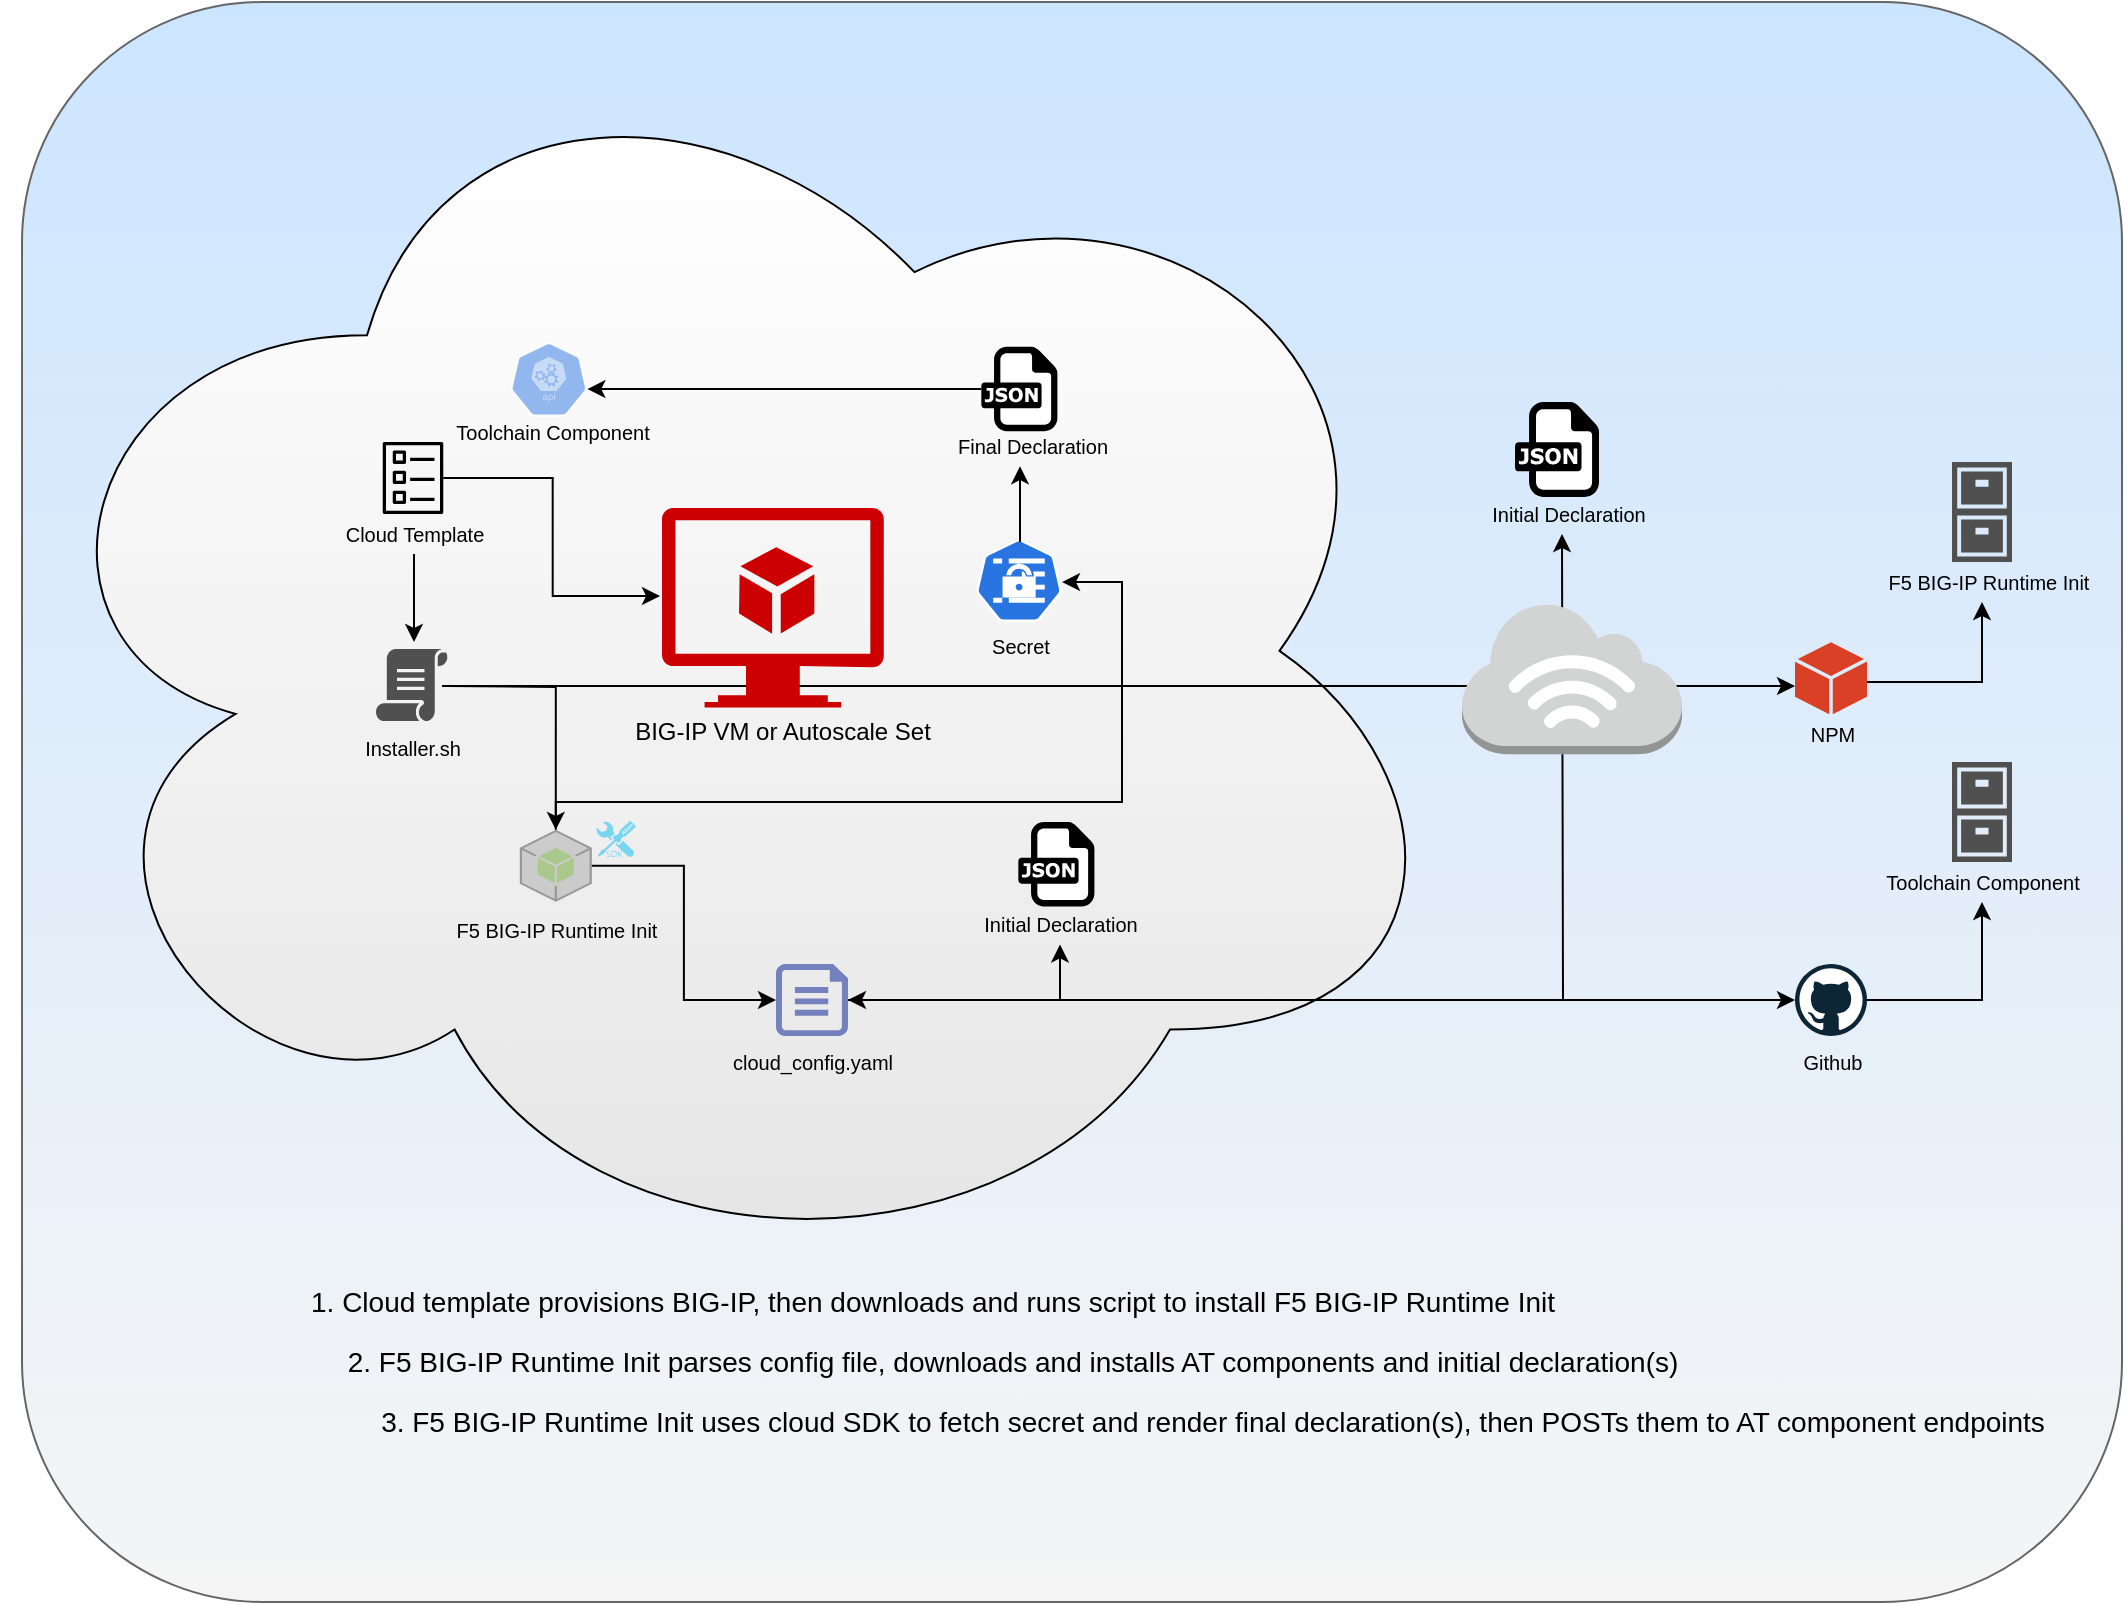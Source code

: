 <mxfile version="12.7.3" type="device"><diagram id="TBPLF4pw3LD6xtb_C-L-" name="Page-1"><mxGraphModel dx="1529" dy="1209" grid="1" gridSize="10" guides="1" tooltips="1" connect="1" arrows="1" fold="1" page="1" pageScale="1" pageWidth="1100" pageHeight="850" background="none" math="0" shadow="0"><root><mxCell id="0"/><mxCell id="1" parent="0"/><mxCell id="_M0DYiIFaHxpAlew8Ik0-135" value="&lt;font style=&quot;font-size: 10px&quot;&gt;Cloud SDK&lt;/font&gt;" style="whiteSpace=wrap;html=1;rounded=1;fillColor=#f5f5f5;strokeColor=#666666;fontColor=#333333;gradientColor=#CCE5FF;gradientDirection=north;" vertex="1" parent="1"><mxGeometry x="30" y="30" width="1050" height="800" as="geometry"/></mxCell><mxCell id="_M0DYiIFaHxpAlew8Ik0-21" value="" style="ellipse;shape=cloud;whiteSpace=wrap;html=1;gradientColor=#E6E6E6;gradientDirection=south;" vertex="1" parent="1"><mxGeometry x="20" y="38.82" width="730" height="631.18" as="geometry"/></mxCell><mxCell id="_M0DYiIFaHxpAlew8Ik0-146" value="" style="group" vertex="1" connectable="0" parent="1"><mxGeometry x="180" y="240" width="100" height="75.5" as="geometry"/></mxCell><mxCell id="_M0DYiIFaHxpAlew8Ik0-147" value="" style="outlineConnect=0;fontColor=#232F3E;gradientColor=none;fillColor=#000000;strokeColor=none;dashed=0;verticalLabelPosition=bottom;verticalAlign=top;align=center;html=1;fontSize=12;fontStyle=0;pointerEvents=1;shape=mxgraph.aws4.template;" vertex="1" parent="_M0DYiIFaHxpAlew8Ik0-146"><mxGeometry x="27.5" y="10" width="36" height="36" as="geometry"/></mxCell><mxCell id="_M0DYiIFaHxpAlew8Ik0-148" value="&lt;font style=&quot;font-size: 10px&quot;&gt;Cloud Template&lt;/font&gt;" style="text;html=1;resizable=0;autosize=1;align=center;verticalAlign=middle;points=[];fillColor=none;strokeColor=none;rounded=0;opacity=50;" vertex="1" parent="_M0DYiIFaHxpAlew8Ik0-146"><mxGeometry x="5.5" y="46" width="80" height="20" as="geometry"/></mxCell><mxCell id="_M0DYiIFaHxpAlew8Ik0-149" value="" style="group" vertex="1" connectable="0" parent="1"><mxGeometry x="190" y="343.56" width="70" height="69" as="geometry"/></mxCell><mxCell id="_M0DYiIFaHxpAlew8Ik0-150" value="" style="pointerEvents=1;shadow=0;dashed=0;html=1;strokeColor=none;fillColor=#505050;labelPosition=center;verticalLabelPosition=bottom;verticalAlign=top;outlineConnect=0;align=center;shape=mxgraph.office.concepts.script;" vertex="1" parent="_M0DYiIFaHxpAlew8Ik0-149"><mxGeometry x="17" y="10" width="36" height="36" as="geometry"/></mxCell><mxCell id="_M0DYiIFaHxpAlew8Ik0-151" value="&lt;font style=&quot;font-size: 10px&quot;&gt;Installer.sh&lt;/font&gt;" style="text;html=1;resizable=0;autosize=1;align=center;verticalAlign=middle;points=[];fillColor=none;strokeColor=none;rounded=0;opacity=50;" vertex="1" parent="_M0DYiIFaHxpAlew8Ik0-149"><mxGeometry x="5" y="49" width="60" height="20" as="geometry"/></mxCell><mxCell id="_M0DYiIFaHxpAlew8Ik0-161" value="" style="group" vertex="1" connectable="0" parent="1"><mxGeometry x="370.0" y="500" width="110" height="70" as="geometry"/></mxCell><mxCell id="_M0DYiIFaHxpAlew8Ik0-162" value="" style="group" vertex="1" connectable="0" parent="_M0DYiIFaHxpAlew8Ik0-161"><mxGeometry width="110" height="70" as="geometry"/></mxCell><mxCell id="_M0DYiIFaHxpAlew8Ik0-163" value="" style="pointerEvents=1;shadow=0;dashed=0;html=1;strokeColor=none;labelPosition=center;verticalLabelPosition=bottom;verticalAlign=top;align=center;fillColor=#00188D;shape=mxgraph.azure.file;rounded=1;opacity=50;" vertex="1" parent="_M0DYiIFaHxpAlew8Ik0-162"><mxGeometry x="37" y="11" width="36" height="36" as="geometry"/></mxCell><mxCell id="_M0DYiIFaHxpAlew8Ik0-164" value="&lt;font style=&quot;font-size: 10px&quot;&gt;cloud_config.yaml&lt;/font&gt;" style="text;html=1;align=center;verticalAlign=middle;resizable=0;points=[];autosize=1;" vertex="1" parent="_M0DYiIFaHxpAlew8Ik0-162"><mxGeometry x="5" y="50" width="100" height="20" as="geometry"/></mxCell><mxCell id="_M0DYiIFaHxpAlew8Ik0-180" value="" style="group" vertex="1" connectable="0" parent="1"><mxGeometry x="500" y="296.38" width="50" height="65.8" as="geometry"/></mxCell><mxCell id="_M0DYiIFaHxpAlew8Ik0-181" value="" style="group" vertex="1" connectable="0" parent="_M0DYiIFaHxpAlew8Ik0-180"><mxGeometry width="50" height="65.8" as="geometry"/></mxCell><mxCell id="_M0DYiIFaHxpAlew8Ik0-182" value="" style="html=1;dashed=0;whitespace=wrap;fillColor=#2875E2;strokeColor=#ffffff;points=[[0.005,0.63,0],[0.1,0.2,0],[0.9,0.2,0],[0.5,0,0],[0.995,0.63,0],[0.72,0.99,0],[0.5,1,0],[0.28,0.99,0]];shape=mxgraph.kubernetes.icon;prIcon=secret" vertex="1" parent="_M0DYiIFaHxpAlew8Ik0-181"><mxGeometry x="7" width="43" height="45.8" as="geometry"/></mxCell><mxCell id="_M0DYiIFaHxpAlew8Ik0-183" value="&lt;font style=&quot;font-size: 10px&quot;&gt;Secret&lt;/font&gt;" style="text;html=1;align=center;verticalAlign=middle;resizable=0;points=[];autosize=1;" vertex="1" parent="_M0DYiIFaHxpAlew8Ik0-181"><mxGeometry x="8.5" y="45.8" width="40" height="20" as="geometry"/></mxCell><mxCell id="_M0DYiIFaHxpAlew8Ik0-202" value="" style="group" vertex="1" connectable="0" parent="1"><mxGeometry x="239.997" y="200" width="110" height="55.003" as="geometry"/></mxCell><mxCell id="_M0DYiIFaHxpAlew8Ik0-189" value="" style="group" vertex="1" connectable="0" parent="_M0DYiIFaHxpAlew8Ik0-202"><mxGeometry x="30.093" width="35" height="35" as="geometry"/></mxCell><mxCell id="_M0DYiIFaHxpAlew8Ik0-190" value="" style="group" vertex="1" connectable="0" parent="_M0DYiIFaHxpAlew8Ik0-189"><mxGeometry width="28" height="28" as="geometry"/></mxCell><mxCell id="_M0DYiIFaHxpAlew8Ik0-191" value="" style="group" vertex="1" connectable="0" parent="_M0DYiIFaHxpAlew8Ik0-190"><mxGeometry width="46.667" height="52.889" as="geometry"/></mxCell><mxCell id="_M0DYiIFaHxpAlew8Ik0-192" value="" style="html=1;dashed=0;whitespace=wrap;fillColor=#2875E2;strokeColor=#ffffff;points=[[0.005,0.63,0],[0.1,0.2,0],[0.9,0.2,0],[0.5,0,0],[0.995,0.63,0],[0.72,0.99,0],[0.5,1,0],[0.28,0.99,0]];shape=mxgraph.kubernetes.icon;prIcon=api;rounded=1;opacity=50;" vertex="1" parent="_M0DYiIFaHxpAlew8Ik0-191"><mxGeometry x="3.889" width="38.889" height="37.333" as="geometry"/></mxCell><mxCell id="_M0DYiIFaHxpAlew8Ik0-193" value="&lt;span style=&quot;font-size: 10px&quot;&gt;Toolchain Component&lt;/span&gt;" style="text;html=1;align=center;verticalAlign=middle;resizable=0;points=[];autosize=1;" vertex="1" parent="_M0DYiIFaHxpAlew8Ik0-202"><mxGeometry y="35.003" width="110" height="20" as="geometry"/></mxCell><mxCell id="_M0DYiIFaHxpAlew8Ik0-210" value="" style="group" vertex="1" connectable="0" parent="1"><mxGeometry x="250" y="425.0" width="106.91" height="78.743" as="geometry"/></mxCell><mxCell id="_M0DYiIFaHxpAlew8Ik0-155" value="" style="group" vertex="1" connectable="0" parent="_M0DYiIFaHxpAlew8Ik0-210"><mxGeometry width="106.91" height="78.743" as="geometry"/></mxCell><mxCell id="_M0DYiIFaHxpAlew8Ik0-156" value="" style="group" vertex="1" connectable="0" parent="_M0DYiIFaHxpAlew8Ik0-155"><mxGeometry width="106.91" height="78.743" as="geometry"/></mxCell><mxCell id="_M0DYiIFaHxpAlew8Ik0-157" value="" style="group" vertex="1" connectable="0" parent="_M0DYiIFaHxpAlew8Ik0-156"><mxGeometry width="106.91" height="78.743" as="geometry"/></mxCell><mxCell id="_M0DYiIFaHxpAlew8Ik0-158" value="" style="group" vertex="1" connectable="0" parent="_M0DYiIFaHxpAlew8Ik0-157"><mxGeometry width="106.91" height="78.743" as="geometry"/></mxCell><mxCell id="_M0DYiIFaHxpAlew8Ik0-159" value="" style="outlineConnect=0;dashed=0;verticalLabelPosition=bottom;verticalAlign=top;align=center;html=1;shape=mxgraph.aws3.android;fillColor=#8CC64F;gradientColor=none;rounded=1;opacity=50;" vertex="1" parent="_M0DYiIFaHxpAlew8Ik0-158"><mxGeometry x="28.91" y="18.93" width="36" height="36" as="geometry"/></mxCell><mxCell id="_M0DYiIFaHxpAlew8Ik0-160" value="&lt;font style=&quot;font-size: 10px&quot;&gt;F5 BIG-IP Runtime Init&lt;/font&gt;" style="text;html=1;align=center;verticalAlign=middle;resizable=0;points=[];autosize=1;" vertex="1" parent="_M0DYiIFaHxpAlew8Ik0-158"><mxGeometry x="-13.09" y="58.743" width="120" height="20" as="geometry"/></mxCell><mxCell id="_M0DYiIFaHxpAlew8Ik0-209" value="" style="verticalLabelPosition=bottom;html=1;verticalAlign=top;align=center;strokeColor=none;fillColor=#00BEF2;shape=mxgraph.azure.azure_sdk;rounded=1;opacity=50;" vertex="1" parent="_M0DYiIFaHxpAlew8Ik0-210"><mxGeometry x="67" y="14.39" width="20.09" height="18.26" as="geometry"/></mxCell><mxCell id="_M0DYiIFaHxpAlew8Ik0-212" style="edgeStyle=orthogonalEdgeStyle;rounded=0;orthogonalLoop=1;jettySize=auto;html=1;entryX=-0.009;entryY=0.441;entryDx=0;entryDy=0;entryPerimeter=0;" edge="1" parent="1" source="_M0DYiIFaHxpAlew8Ik0-147" target="_M0DYiIFaHxpAlew8Ik0-22"><mxGeometry relative="1" as="geometry"/></mxCell><mxCell id="_M0DYiIFaHxpAlew8Ik0-214" style="edgeStyle=orthogonalEdgeStyle;rounded=0;orthogonalLoop=1;jettySize=auto;html=1;" edge="1" parent="1" target="_M0DYiIFaHxpAlew8Ik0-159"><mxGeometry relative="1" as="geometry"><mxPoint x="243" y="372" as="sourcePoint"/></mxGeometry></mxCell><mxCell id="_M0DYiIFaHxpAlew8Ik0-215" style="edgeStyle=orthogonalEdgeStyle;rounded=0;orthogonalLoop=1;jettySize=auto;html=1;entryX=0;entryY=0.5;entryDx=0;entryDy=0;entryPerimeter=0;" edge="1" parent="1" source="_M0DYiIFaHxpAlew8Ik0-159" target="_M0DYiIFaHxpAlew8Ik0-163"><mxGeometry relative="1" as="geometry"/></mxCell><mxCell id="_M0DYiIFaHxpAlew8Ik0-217" style="edgeStyle=orthogonalEdgeStyle;rounded=0;orthogonalLoop=1;jettySize=auto;html=1;" edge="1" parent="1" source="_M0DYiIFaHxpAlew8Ik0-233" target="_M0DYiIFaHxpAlew8Ik0-39"><mxGeometry relative="1" as="geometry"><mxPoint x="1010" y="490" as="targetPoint"/></mxGeometry></mxCell><mxCell id="_M0DYiIFaHxpAlew8Ik0-219" style="edgeStyle=orthogonalEdgeStyle;rounded=0;orthogonalLoop=1;jettySize=auto;html=1;startArrow=classic;startFill=1;" edge="1" parent="1" source="_M0DYiIFaHxpAlew8Ik0-163"><mxGeometry relative="1" as="geometry"><mxPoint x="800" y="296" as="targetPoint"/></mxGeometry></mxCell><mxCell id="_M0DYiIFaHxpAlew8Ik0-220" style="edgeStyle=orthogonalEdgeStyle;rounded=0;orthogonalLoop=1;jettySize=auto;html=1;" edge="1" parent="1" source="_M0DYiIFaHxpAlew8Ik0-163" target="_M0DYiIFaHxpAlew8Ik0-205"><mxGeometry relative="1" as="geometry"/></mxCell><mxCell id="_M0DYiIFaHxpAlew8Ik0-222" style="edgeStyle=orthogonalEdgeStyle;rounded=0;orthogonalLoop=1;jettySize=auto;html=1;entryX=1;entryY=0.516;entryDx=0;entryDy=0;entryPerimeter=0;" edge="1" parent="1" source="_M0DYiIFaHxpAlew8Ik0-159" target="_M0DYiIFaHxpAlew8Ik0-182"><mxGeometry relative="1" as="geometry"><mxPoint x="580" y="340" as="targetPoint"/><Array as="points"><mxPoint x="297" y="430"/><mxPoint x="580" y="430"/><mxPoint x="580" y="320"/></Array></mxGeometry></mxCell><mxCell id="_M0DYiIFaHxpAlew8Ik0-224" style="edgeStyle=orthogonalEdgeStyle;rounded=0;orthogonalLoop=1;jettySize=auto;html=1;" edge="1" parent="1" target="_M0DYiIFaHxpAlew8Ik0-206"><mxGeometry relative="1" as="geometry"><mxPoint x="529" y="300" as="sourcePoint"/><Array as="points"><mxPoint x="529" y="262"/></Array></mxGeometry></mxCell><mxCell id="_M0DYiIFaHxpAlew8Ik0-225" style="edgeStyle=orthogonalEdgeStyle;rounded=0;orthogonalLoop=1;jettySize=auto;html=1;entryX=0.995;entryY=0.63;entryDx=0;entryDy=0;entryPerimeter=0;" edge="1" parent="1" source="_M0DYiIFaHxpAlew8Ik0-187" target="_M0DYiIFaHxpAlew8Ik0-192"><mxGeometry relative="1" as="geometry"/></mxCell><mxCell id="_M0DYiIFaHxpAlew8Ik0-232" style="edgeStyle=orthogonalEdgeStyle;rounded=0;orthogonalLoop=1;jettySize=auto;html=1;" edge="1" parent="1"><mxGeometry relative="1" as="geometry"><mxPoint x="226" y="306" as="sourcePoint"/><mxPoint x="226" y="350" as="targetPoint"/></mxGeometry></mxCell><mxCell id="_M0DYiIFaHxpAlew8Ik0-237" style="edgeStyle=orthogonalEdgeStyle;rounded=0;orthogonalLoop=1;jettySize=auto;html=1;" edge="1" parent="1" source="_M0DYiIFaHxpAlew8Ik0-163" target="_M0DYiIFaHxpAlew8Ik0-233"><mxGeometry relative="1" as="geometry"><mxPoint x="443" y="529" as="sourcePoint"/><mxPoint x="1010" y="480" as="targetPoint"/></mxGeometry></mxCell><mxCell id="_M0DYiIFaHxpAlew8Ik0-239" style="edgeStyle=orthogonalEdgeStyle;rounded=0;orthogonalLoop=1;jettySize=auto;html=1;" edge="1" parent="1" source="_M0DYiIFaHxpAlew8Ik0-235"><mxGeometry relative="1" as="geometry"><mxPoint x="1010" y="330" as="targetPoint"/><Array as="points"><mxPoint x="1010" y="370"/></Array></mxGeometry></mxCell><mxCell id="_M0DYiIFaHxpAlew8Ik0-238" style="edgeStyle=orthogonalEdgeStyle;rounded=0;orthogonalLoop=1;jettySize=auto;html=1;" edge="1" parent="1" target="_M0DYiIFaHxpAlew8Ik0-235"><mxGeometry relative="1" as="geometry"><mxPoint x="240" y="372" as="sourcePoint"/><mxPoint x="1010" y="330" as="targetPoint"/><Array as="points"><mxPoint x="710" y="372"/><mxPoint x="710" y="372"/></Array></mxGeometry></mxCell><mxCell id="_M0DYiIFaHxpAlew8Ik0-54" value="" style="group" vertex="1" connectable="0" parent="1"><mxGeometry x="350" y="283" width="139.998" height="121.63" as="geometry"/></mxCell><mxCell id="_M0DYiIFaHxpAlew8Ik0-22" value="" style="aspect=fixed;pointerEvents=1;shadow=0;dashed=0;html=1;strokeColor=none;labelPosition=center;verticalLabelPosition=bottom;verticalAlign=top;align=center;fillColor=#CC0000;shape=mxgraph.azure.virtual_machine_feature" vertex="1" parent="_M0DYiIFaHxpAlew8Ik0-54"><mxGeometry width="110.884" height="99.792" as="geometry"/></mxCell><mxCell id="_M0DYiIFaHxpAlew8Ik0-53" value="BIG-IP VM or Autoscale Set" style="text;html=1;align=center;verticalAlign=middle;resizable=0;points=[];autosize=1;" vertex="1" parent="_M0DYiIFaHxpAlew8Ik0-54"><mxGeometry x="-20.002" y="101.627" width="160" height="20" as="geometry"/></mxCell><mxCell id="_M0DYiIFaHxpAlew8Ik0-145" value="" style="group" vertex="1" connectable="0" parent="1"><mxGeometry x="750" y="330" width="110" height="96.13" as="geometry"/></mxCell><mxCell id="_M0DYiIFaHxpAlew8Ik0-23" value="" style="outlineConnect=0;dashed=0;verticalLabelPosition=bottom;verticalAlign=top;align=center;html=1;shape=mxgraph.aws3.internet_3;fillColor=#D2D3D3;gradientColor=none;" vertex="1" parent="_M0DYiIFaHxpAlew8Ik0-145"><mxGeometry width="110" height="76.13" as="geometry"/></mxCell><mxCell id="_M0DYiIFaHxpAlew8Ik0-242" value="&lt;font style=&quot;font-size: 14px&quot;&gt;1. Cloud template provisions BIG-IP, then downloads and runs script to install F5 BIG-IP Runtime Init&lt;/font&gt;" style="text;html=1;resizable=0;autosize=1;align=center;verticalAlign=middle;points=[];fillColor=none;strokeColor=none;rounded=0;" vertex="1" parent="1"><mxGeometry x="165" y="670" width="640" height="20" as="geometry"/></mxCell><mxCell id="_M0DYiIFaHxpAlew8Ik0-243" value="&lt;font style=&quot;font-size: 14px&quot;&gt;2. F5 BIG-IP Runtime Init parses config file, downloads and installs AT components and initial declaration(s)&lt;/font&gt;" style="text;html=1;resizable=0;autosize=1;align=center;verticalAlign=middle;points=[];fillColor=none;strokeColor=none;rounded=0;" vertex="1" parent="1"><mxGeometry x="185" y="700" width="680" height="20" as="geometry"/></mxCell><mxCell id="_M0DYiIFaHxpAlew8Ik0-244" value="&lt;font style=&quot;font-size: 14px&quot;&gt;3. F5 BIG-IP Runtime Init uses cloud SDK to fetch secret and render final declaration(s), then POSTs them to AT component endpoints&lt;/font&gt;" style="text;html=1;resizable=0;autosize=1;align=center;verticalAlign=middle;points=[];fillColor=none;strokeColor=none;rounded=0;" vertex="1" parent="1"><mxGeometry x="200" y="730" width="850" height="20" as="geometry"/></mxCell><mxCell id="_M0DYiIFaHxpAlew8Ik0-248" value="" style="group" vertex="1" connectable="0" parent="1"><mxGeometry x="490" y="218.74" width="99.88" height="70" as="geometry"/></mxCell><mxCell id="_M0DYiIFaHxpAlew8Ik0-184" value="" style="group" vertex="1" connectable="0" parent="_M0DYiIFaHxpAlew8Ik0-248"><mxGeometry x="22.88" width="77" height="70" as="geometry"/></mxCell><mxCell id="_M0DYiIFaHxpAlew8Ik0-185" value="" style="group" vertex="1" connectable="0" parent="_M0DYiIFaHxpAlew8Ik0-184"><mxGeometry x="-11.38" y="-16.38" width="77" height="60" as="geometry"/></mxCell><mxCell id="_M0DYiIFaHxpAlew8Ik0-186" value="" style="group" vertex="1" connectable="0" parent="_M0DYiIFaHxpAlew8Ik0-185"><mxGeometry width="77" height="60" as="geometry"/></mxCell><mxCell id="_M0DYiIFaHxpAlew8Ik0-187" value="" style="dashed=0;outlineConnect=0;html=1;align=center;labelPosition=center;verticalLabelPosition=bottom;verticalAlign=top;shape=mxgraph.weblogos.json" vertex="1" parent="_M0DYiIFaHxpAlew8Ik0-186"><mxGeometry x="8.153" width="38.047" height="42.215" as="geometry"/></mxCell><mxCell id="_M0DYiIFaHxpAlew8Ik0-206" value="&lt;font style=&quot;font-size: 10px&quot;&gt;Final Declaration&lt;/font&gt;" style="text;html=1;align=center;verticalAlign=middle;resizable=0;points=[];autosize=1;" vertex="1" parent="_M0DYiIFaHxpAlew8Ik0-248"><mxGeometry y="23.374" width="90" height="20" as="geometry"/></mxCell><mxCell id="_M0DYiIFaHxpAlew8Ik0-249" value="" style="group" vertex="1" connectable="0" parent="1"><mxGeometry x="504" y="440" width="93" height="61.204" as="geometry"/></mxCell><mxCell id="_M0DYiIFaHxpAlew8Ik0-208" value="" style="group" vertex="1" connectable="0" parent="_M0DYiIFaHxpAlew8Ik0-249"><mxGeometry width="93" height="61.204" as="geometry"/></mxCell><mxCell id="_M0DYiIFaHxpAlew8Ik0-203" value="" style="group" vertex="1" connectable="0" parent="_M0DYiIFaHxpAlew8Ik0-208"><mxGeometry x="16" width="77" height="60" as="geometry"/></mxCell><mxCell id="_M0DYiIFaHxpAlew8Ik0-204" value="" style="dashed=0;outlineConnect=0;html=1;align=center;labelPosition=center;verticalLabelPosition=bottom;verticalAlign=top;shape=mxgraph.weblogos.json" vertex="1" parent="_M0DYiIFaHxpAlew8Ik0-203"><mxGeometry x="8.153" width="38.047" height="42.215" as="geometry"/></mxCell><mxCell id="_M0DYiIFaHxpAlew8Ik0-205" value="&lt;font style=&quot;font-size: 10px&quot;&gt;Initial Declaration&lt;/font&gt;" style="text;html=1;align=center;verticalAlign=middle;resizable=0;points=[];autosize=1;" vertex="1" parent="_M0DYiIFaHxpAlew8Ik0-208"><mxGeometry y="41.204" width="90" height="20" as="geometry"/></mxCell><mxCell id="_M0DYiIFaHxpAlew8Ik0-250" value="" style="group" vertex="1" connectable="0" parent="1"><mxGeometry x="758.25" y="230" width="94.25" height="67.474" as="geometry"/></mxCell><mxCell id="_M0DYiIFaHxpAlew8Ik0-170" value="" style="group" vertex="1" connectable="0" parent="_M0DYiIFaHxpAlew8Ik0-250"><mxGeometry x="9.25" width="85" height="67.474" as="geometry"/></mxCell><mxCell id="_M0DYiIFaHxpAlew8Ik0-171" value="" style="group" vertex="1" connectable="0" parent="_M0DYiIFaHxpAlew8Ik0-170"><mxGeometry width="85" height="67.474" as="geometry"/></mxCell><mxCell id="_M0DYiIFaHxpAlew8Ik0-172" value="" style="group" vertex="1" connectable="0" parent="_M0DYiIFaHxpAlew8Ik0-171"><mxGeometry width="85" height="67.474" as="geometry"/></mxCell><mxCell id="_M0DYiIFaHxpAlew8Ik0-173" value="" style="group" vertex="1" connectable="0" parent="_M0DYiIFaHxpAlew8Ik0-172"><mxGeometry width="85" height="67.474" as="geometry"/></mxCell><mxCell id="_M0DYiIFaHxpAlew8Ik0-174" value="" style="dashed=0;outlineConnect=0;html=1;align=center;labelPosition=center;verticalLabelPosition=bottom;verticalAlign=top;shape=mxgraph.weblogos.json" vertex="1" parent="_M0DYiIFaHxpAlew8Ik0-173"><mxGeometry x="9" width="42" height="47.474" as="geometry"/></mxCell><mxCell id="_M0DYiIFaHxpAlew8Ik0-207" value="&lt;font style=&quot;font-size: 10px&quot;&gt;Initial Declaration&lt;/font&gt;" style="text;html=1;align=center;verticalAlign=middle;resizable=0;points=[];autosize=1;" vertex="1" parent="_M0DYiIFaHxpAlew8Ik0-250"><mxGeometry y="46.384" width="90" height="20" as="geometry"/></mxCell><mxCell id="_M0DYiIFaHxpAlew8Ik0-251" value="" style="group" vertex="1" connectable="0" parent="1"><mxGeometry x="952.5" y="260" width="120" height="70" as="geometry"/></mxCell><mxCell id="_M0DYiIFaHxpAlew8Ik0-30" value="" style="pointerEvents=1;shadow=0;dashed=0;html=1;strokeColor=none;fillColor=#505050;labelPosition=center;verticalLabelPosition=bottom;verticalAlign=top;outlineConnect=0;align=center;shape=mxgraph.office.concepts.archive;" vertex="1" parent="_M0DYiIFaHxpAlew8Ik0-251"><mxGeometry x="42.5" width="30" height="50" as="geometry"/></mxCell><mxCell id="_M0DYiIFaHxpAlew8Ik0-40" value="&lt;font style=&quot;font-size: 10px&quot;&gt;F5 BIG-IP Runtime Init&lt;/font&gt;" style="text;html=1;resizable=0;autosize=1;align=center;verticalAlign=middle;points=[];fillColor=none;strokeColor=none;rounded=0;opacity=50;" vertex="1" parent="_M0DYiIFaHxpAlew8Ik0-251"><mxGeometry y="50" width="120" height="20" as="geometry"/></mxCell><mxCell id="_M0DYiIFaHxpAlew8Ik0-252" value="" style="group" vertex="1" connectable="0" parent="1"><mxGeometry x="995" y="410" width="70" height="75" as="geometry"/></mxCell><mxCell id="_M0DYiIFaHxpAlew8Ik0-57" value="" style="group" vertex="1" connectable="0" parent="_M0DYiIFaHxpAlew8Ik0-252"><mxGeometry width="70" height="75" as="geometry"/></mxCell><mxCell id="_M0DYiIFaHxpAlew8Ik0-29" value="" style="pointerEvents=1;shadow=0;dashed=0;html=1;strokeColor=none;fillColor=#505050;labelPosition=center;verticalLabelPosition=bottom;verticalAlign=top;outlineConnect=0;align=center;shape=mxgraph.office.concepts.archive;" vertex="1" parent="_M0DYiIFaHxpAlew8Ik0-57"><mxGeometry width="30" height="50" as="geometry"/></mxCell><mxCell id="_M0DYiIFaHxpAlew8Ik0-39" value="&lt;font style=&quot;font-size: 10px&quot;&gt;Toolchain Component&lt;/font&gt;" style="text;html=1;resizable=0;autosize=1;align=center;verticalAlign=middle;points=[];fillColor=none;strokeColor=none;rounded=0;opacity=50;" vertex="1" parent="_M0DYiIFaHxpAlew8Ik0-57"><mxGeometry x="-40" y="50" width="110" height="20" as="geometry"/></mxCell><mxCell id="_M0DYiIFaHxpAlew8Ik0-253" value="" style="group" vertex="1" connectable="0" parent="1"><mxGeometry x="914.5" y="511" width="40" height="59" as="geometry"/></mxCell><mxCell id="_M0DYiIFaHxpAlew8Ik0-233" value="" style="dashed=0;outlineConnect=0;html=1;align=center;labelPosition=center;verticalLabelPosition=bottom;verticalAlign=top;shape=mxgraph.weblogos.github;rounded=1;fillColor=#000000;" vertex="1" parent="_M0DYiIFaHxpAlew8Ik0-253"><mxGeometry x="2" width="36" height="36" as="geometry"/></mxCell><mxCell id="_M0DYiIFaHxpAlew8Ik0-241" value="&lt;font style=&quot;font-size: 10px&quot;&gt;Github&lt;/font&gt;" style="text;html=1;resizable=0;autosize=1;align=center;verticalAlign=middle;points=[];fillColor=none;strokeColor=none;rounded=0;" vertex="1" parent="_M0DYiIFaHxpAlew8Ik0-253"><mxGeometry y="39" width="40" height="20" as="geometry"/></mxCell><mxCell id="_M0DYiIFaHxpAlew8Ik0-254" value="" style="group" vertex="1" connectable="0" parent="1"><mxGeometry x="914.5" y="350.07" width="40" height="56" as="geometry"/></mxCell><mxCell id="_M0DYiIFaHxpAlew8Ik0-235" value="" style="pointerEvents=1;shadow=0;dashed=0;html=1;strokeColor=none;labelPosition=center;verticalLabelPosition=bottom;verticalAlign=top;outlineConnect=0;align=center;shape=mxgraph.office.concepts.node_generic;fillColor=#DA4026;rounded=1;" vertex="1" parent="_M0DYiIFaHxpAlew8Ik0-254"><mxGeometry x="2" width="36" height="36" as="geometry"/></mxCell><mxCell id="_M0DYiIFaHxpAlew8Ik0-240" value="&lt;font style=&quot;font-size: 10px&quot;&gt;NPM&lt;/font&gt;" style="text;html=1;resizable=0;autosize=1;align=center;verticalAlign=middle;points=[];fillColor=none;strokeColor=none;rounded=0;" vertex="1" parent="_M0DYiIFaHxpAlew8Ik0-254"><mxGeometry y="36" width="40" height="20" as="geometry"/></mxCell></root></mxGraphModel></diagram></mxfile>